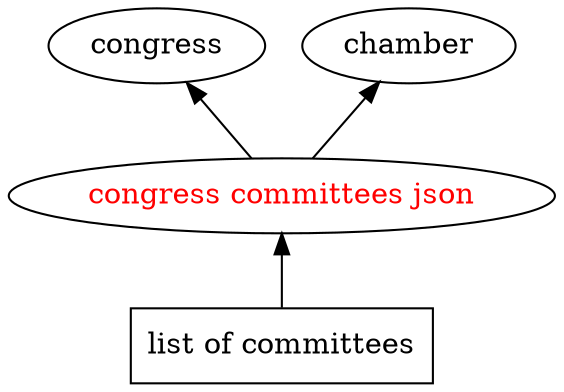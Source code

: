 digraph {
    rankdir = "BT";
    "list of committees" [shape = rect;];
    "congress committees json" [fontcolor = red;];
    
    "list of committees" -> "congress committees json" -> {congress chamber};
}